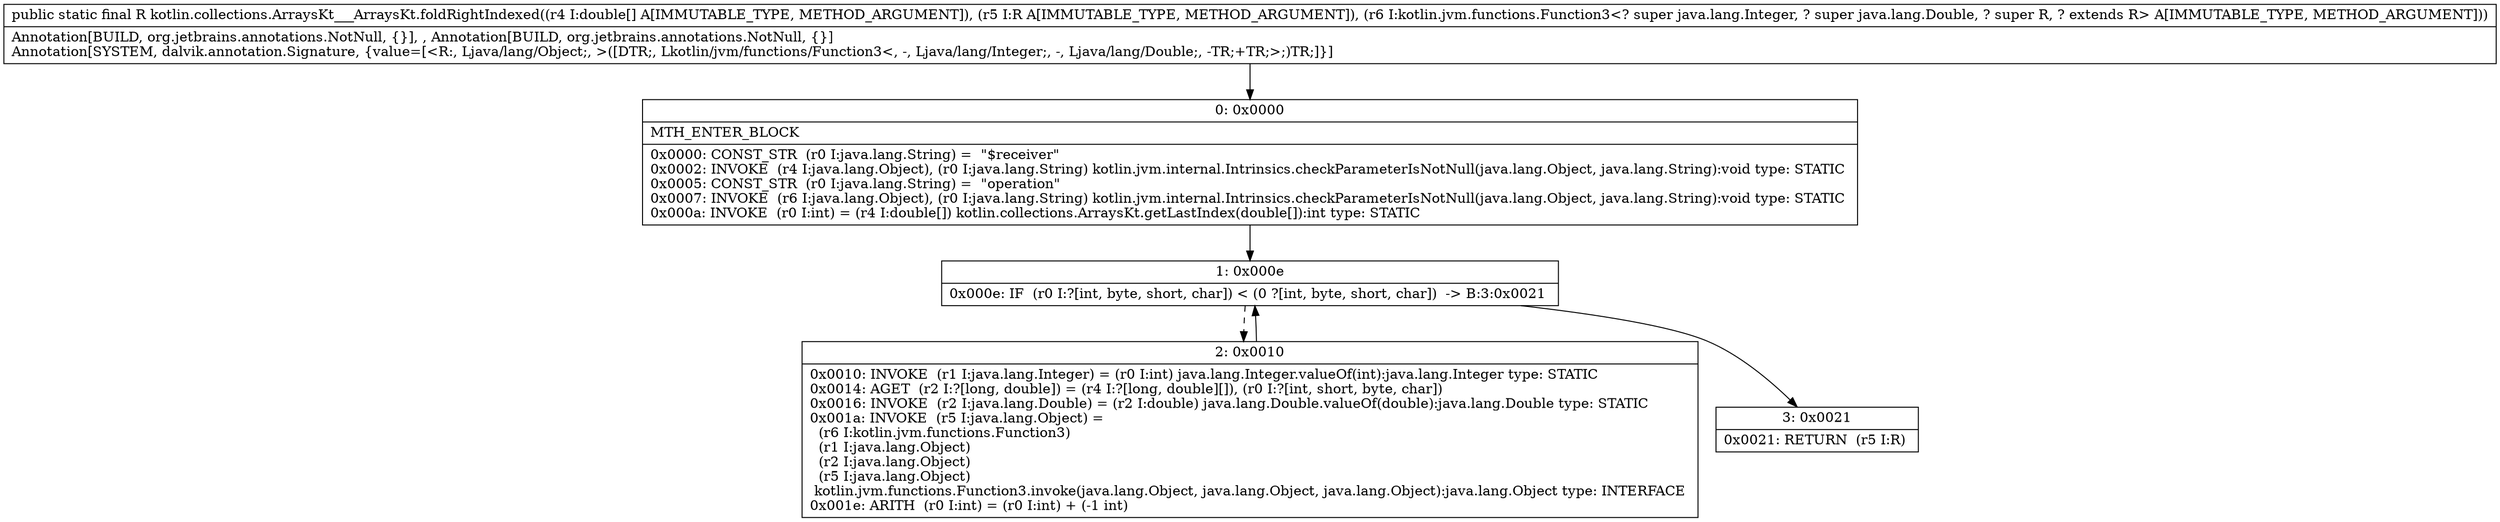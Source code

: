 digraph "CFG forkotlin.collections.ArraysKt___ArraysKt.foldRightIndexed([DLjava\/lang\/Object;Lkotlin\/jvm\/functions\/Function3;)Ljava\/lang\/Object;" {
Node_0 [shape=record,label="{0\:\ 0x0000|MTH_ENTER_BLOCK\l|0x0000: CONST_STR  (r0 I:java.lang.String) =  \"$receiver\" \l0x0002: INVOKE  (r4 I:java.lang.Object), (r0 I:java.lang.String) kotlin.jvm.internal.Intrinsics.checkParameterIsNotNull(java.lang.Object, java.lang.String):void type: STATIC \l0x0005: CONST_STR  (r0 I:java.lang.String) =  \"operation\" \l0x0007: INVOKE  (r6 I:java.lang.Object), (r0 I:java.lang.String) kotlin.jvm.internal.Intrinsics.checkParameterIsNotNull(java.lang.Object, java.lang.String):void type: STATIC \l0x000a: INVOKE  (r0 I:int) = (r4 I:double[]) kotlin.collections.ArraysKt.getLastIndex(double[]):int type: STATIC \l}"];
Node_1 [shape=record,label="{1\:\ 0x000e|0x000e: IF  (r0 I:?[int, byte, short, char]) \< (0 ?[int, byte, short, char])  \-\> B:3:0x0021 \l}"];
Node_2 [shape=record,label="{2\:\ 0x0010|0x0010: INVOKE  (r1 I:java.lang.Integer) = (r0 I:int) java.lang.Integer.valueOf(int):java.lang.Integer type: STATIC \l0x0014: AGET  (r2 I:?[long, double]) = (r4 I:?[long, double][]), (r0 I:?[int, short, byte, char]) \l0x0016: INVOKE  (r2 I:java.lang.Double) = (r2 I:double) java.lang.Double.valueOf(double):java.lang.Double type: STATIC \l0x001a: INVOKE  (r5 I:java.lang.Object) = \l  (r6 I:kotlin.jvm.functions.Function3)\l  (r1 I:java.lang.Object)\l  (r2 I:java.lang.Object)\l  (r5 I:java.lang.Object)\l kotlin.jvm.functions.Function3.invoke(java.lang.Object, java.lang.Object, java.lang.Object):java.lang.Object type: INTERFACE \l0x001e: ARITH  (r0 I:int) = (r0 I:int) + (\-1 int) \l}"];
Node_3 [shape=record,label="{3\:\ 0x0021|0x0021: RETURN  (r5 I:R) \l}"];
MethodNode[shape=record,label="{public static final R kotlin.collections.ArraysKt___ArraysKt.foldRightIndexed((r4 I:double[] A[IMMUTABLE_TYPE, METHOD_ARGUMENT]), (r5 I:R A[IMMUTABLE_TYPE, METHOD_ARGUMENT]), (r6 I:kotlin.jvm.functions.Function3\<? super java.lang.Integer, ? super java.lang.Double, ? super R, ? extends R\> A[IMMUTABLE_TYPE, METHOD_ARGUMENT]))  | Annotation[BUILD, org.jetbrains.annotations.NotNull, \{\}], , Annotation[BUILD, org.jetbrains.annotations.NotNull, \{\}]\lAnnotation[SYSTEM, dalvik.annotation.Signature, \{value=[\<R:, Ljava\/lang\/Object;, \>([DTR;, Lkotlin\/jvm\/functions\/Function3\<, \-, Ljava\/lang\/Integer;, \-, Ljava\/lang\/Double;, \-TR;+TR;\>;)TR;]\}]\l}"];
MethodNode -> Node_0;
Node_0 -> Node_1;
Node_1 -> Node_2[style=dashed];
Node_1 -> Node_3;
Node_2 -> Node_1;
}


